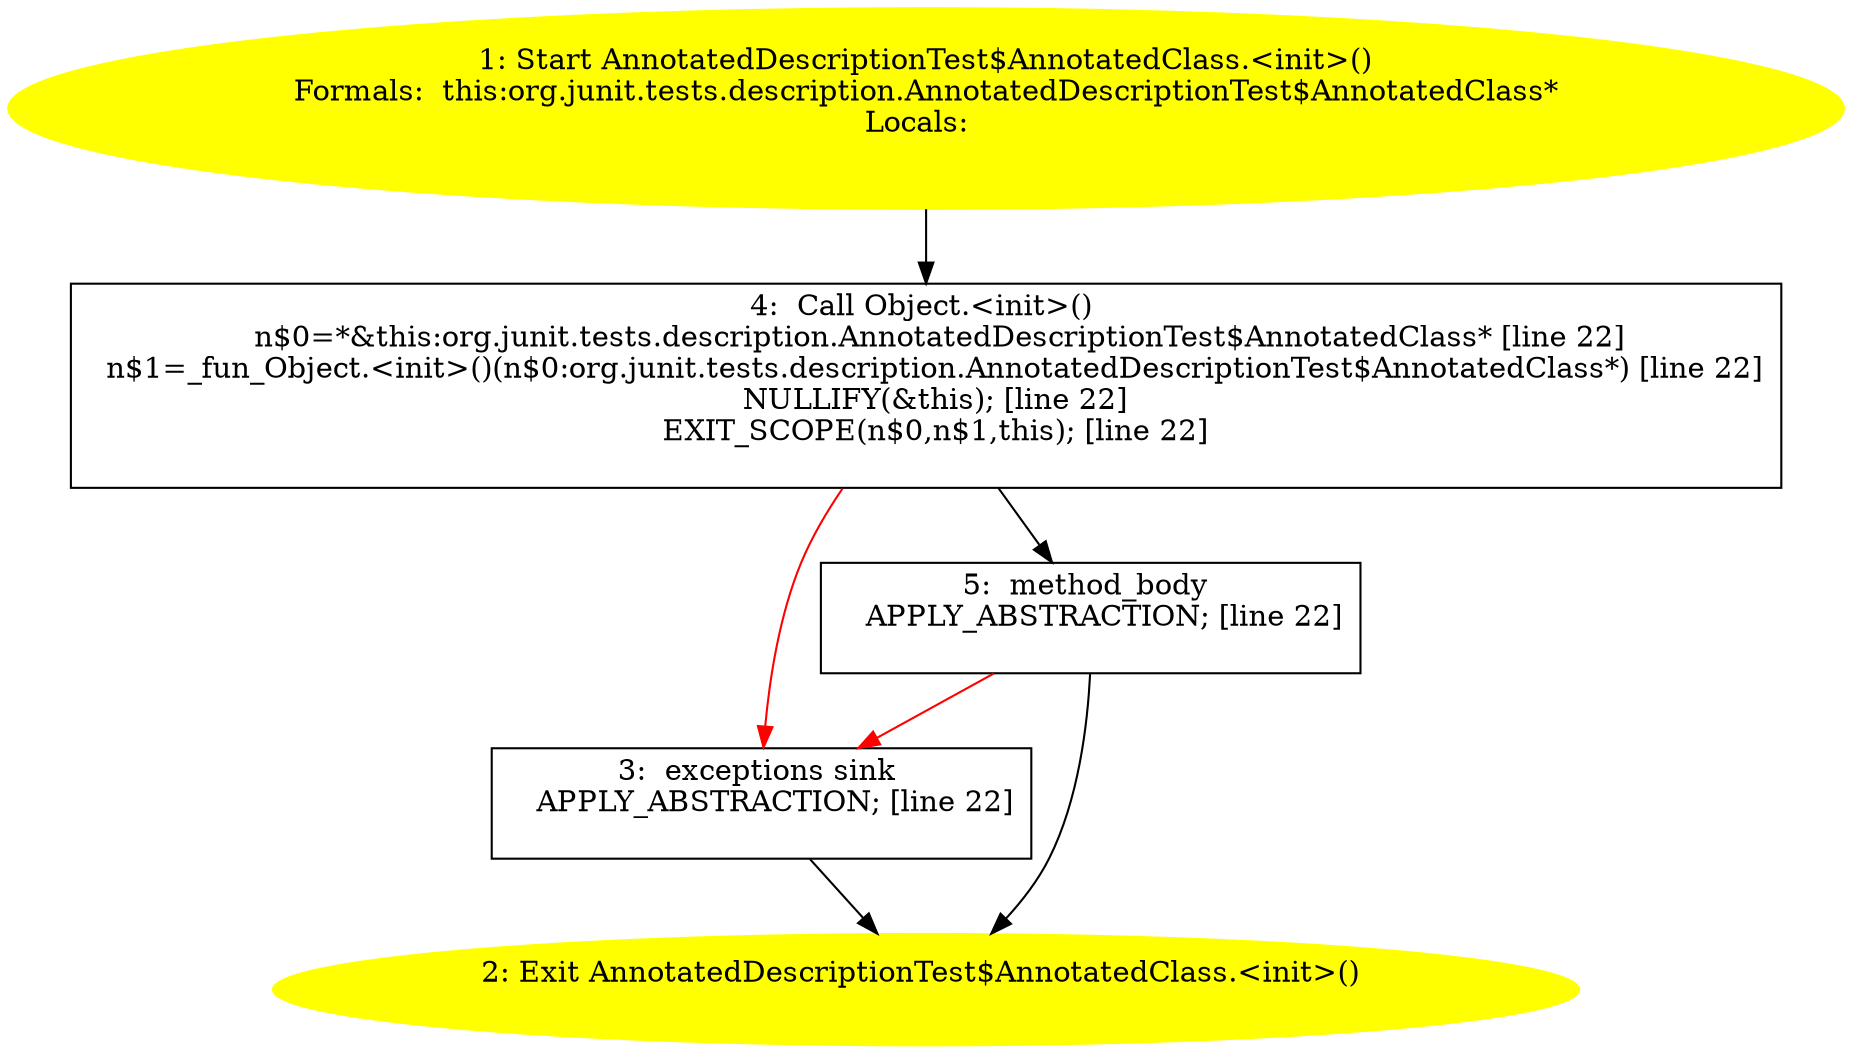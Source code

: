 /* @generated */
digraph cfg {
"org.junit.tests.description.AnnotatedDescriptionTest$AnnotatedClass.<init>().0d1445afb1eec97e99fe075fc4497c6b_1" [label="1: Start AnnotatedDescriptionTest$AnnotatedClass.<init>()\nFormals:  this:org.junit.tests.description.AnnotatedDescriptionTest$AnnotatedClass*\nLocals:  \n  " color=yellow style=filled]
	

	 "org.junit.tests.description.AnnotatedDescriptionTest$AnnotatedClass.<init>().0d1445afb1eec97e99fe075fc4497c6b_1" -> "org.junit.tests.description.AnnotatedDescriptionTest$AnnotatedClass.<init>().0d1445afb1eec97e99fe075fc4497c6b_4" ;
"org.junit.tests.description.AnnotatedDescriptionTest$AnnotatedClass.<init>().0d1445afb1eec97e99fe075fc4497c6b_2" [label="2: Exit AnnotatedDescriptionTest$AnnotatedClass.<init>() \n  " color=yellow style=filled]
	

"org.junit.tests.description.AnnotatedDescriptionTest$AnnotatedClass.<init>().0d1445afb1eec97e99fe075fc4497c6b_3" [label="3:  exceptions sink \n   APPLY_ABSTRACTION; [line 22]\n " shape="box"]
	

	 "org.junit.tests.description.AnnotatedDescriptionTest$AnnotatedClass.<init>().0d1445afb1eec97e99fe075fc4497c6b_3" -> "org.junit.tests.description.AnnotatedDescriptionTest$AnnotatedClass.<init>().0d1445afb1eec97e99fe075fc4497c6b_2" ;
"org.junit.tests.description.AnnotatedDescriptionTest$AnnotatedClass.<init>().0d1445afb1eec97e99fe075fc4497c6b_4" [label="4:  Call Object.<init>() \n   n$0=*&this:org.junit.tests.description.AnnotatedDescriptionTest$AnnotatedClass* [line 22]\n  n$1=_fun_Object.<init>()(n$0:org.junit.tests.description.AnnotatedDescriptionTest$AnnotatedClass*) [line 22]\n  NULLIFY(&this); [line 22]\n  EXIT_SCOPE(n$0,n$1,this); [line 22]\n " shape="box"]
	

	 "org.junit.tests.description.AnnotatedDescriptionTest$AnnotatedClass.<init>().0d1445afb1eec97e99fe075fc4497c6b_4" -> "org.junit.tests.description.AnnotatedDescriptionTest$AnnotatedClass.<init>().0d1445afb1eec97e99fe075fc4497c6b_5" ;
	 "org.junit.tests.description.AnnotatedDescriptionTest$AnnotatedClass.<init>().0d1445afb1eec97e99fe075fc4497c6b_4" -> "org.junit.tests.description.AnnotatedDescriptionTest$AnnotatedClass.<init>().0d1445afb1eec97e99fe075fc4497c6b_3" [color="red" ];
"org.junit.tests.description.AnnotatedDescriptionTest$AnnotatedClass.<init>().0d1445afb1eec97e99fe075fc4497c6b_5" [label="5:  method_body \n   APPLY_ABSTRACTION; [line 22]\n " shape="box"]
	

	 "org.junit.tests.description.AnnotatedDescriptionTest$AnnotatedClass.<init>().0d1445afb1eec97e99fe075fc4497c6b_5" -> "org.junit.tests.description.AnnotatedDescriptionTest$AnnotatedClass.<init>().0d1445afb1eec97e99fe075fc4497c6b_2" ;
	 "org.junit.tests.description.AnnotatedDescriptionTest$AnnotatedClass.<init>().0d1445afb1eec97e99fe075fc4497c6b_5" -> "org.junit.tests.description.AnnotatedDescriptionTest$AnnotatedClass.<init>().0d1445afb1eec97e99fe075fc4497c6b_3" [color="red" ];
}
